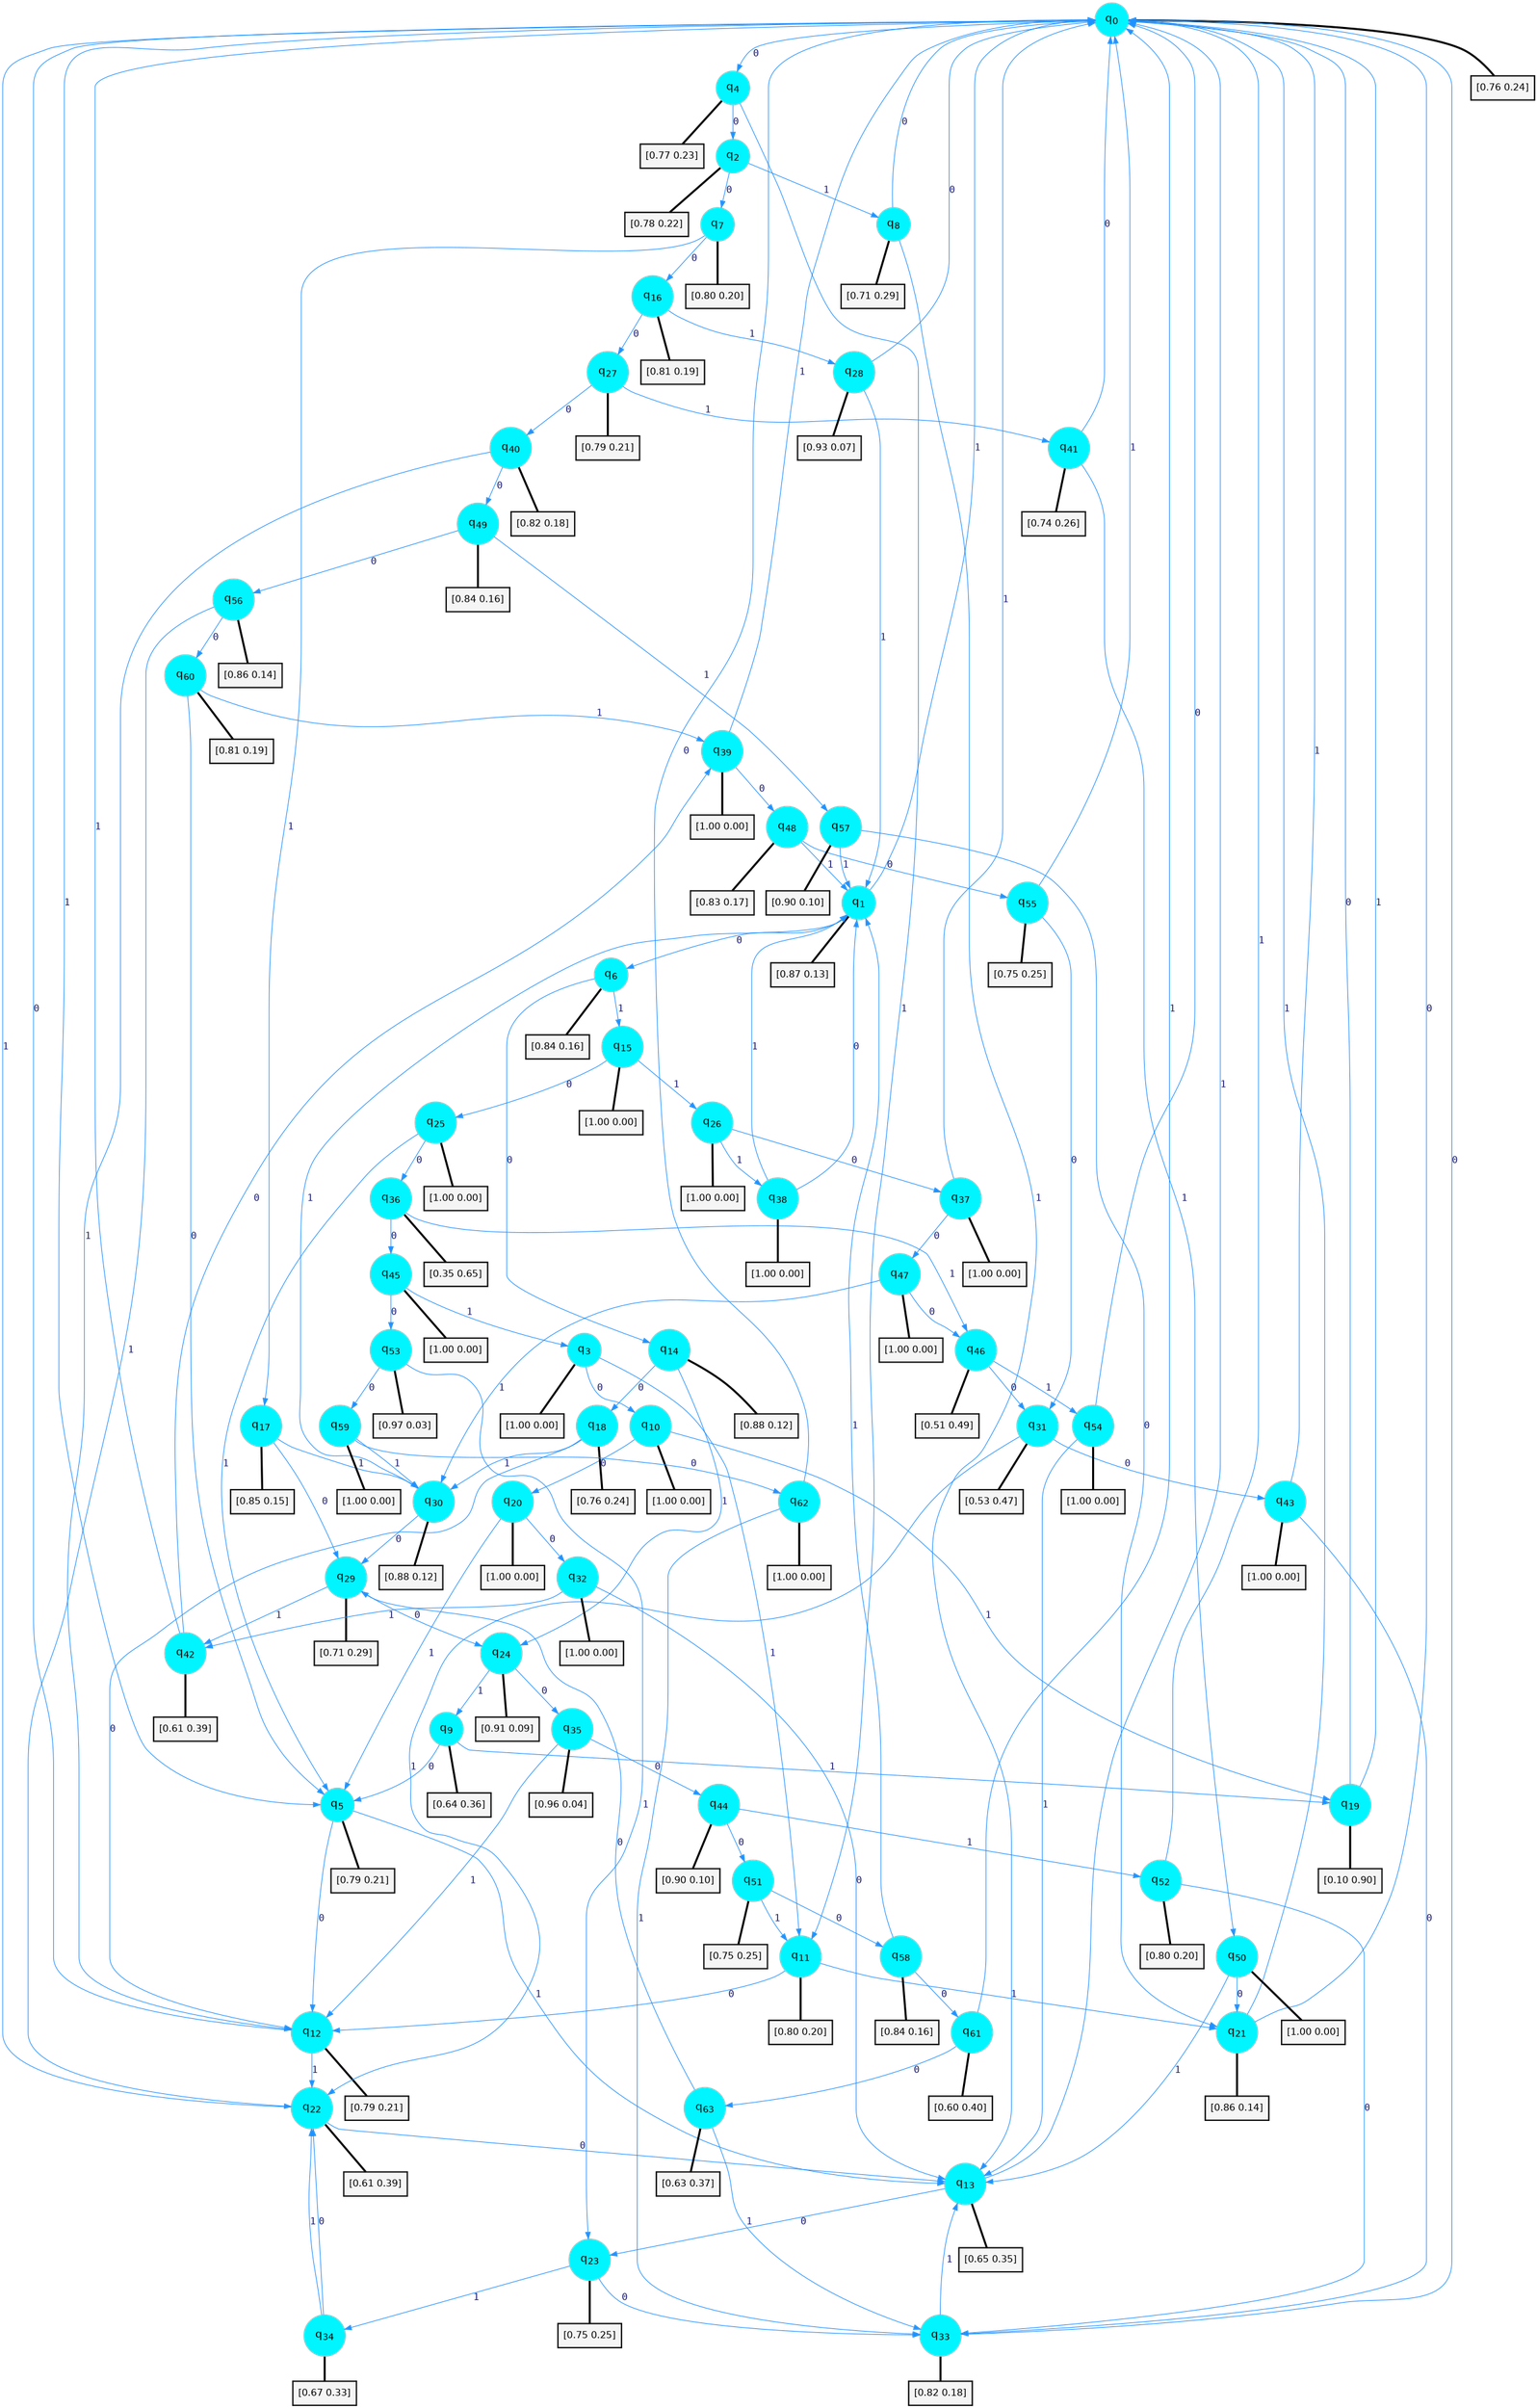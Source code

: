 digraph G {
graph [
bgcolor=transparent, dpi=300, rankdir=TD, size="40,25"];
node [
color=gray, fillcolor=turquoise1, fontcolor=black, fontname=Helvetica, fontsize=16, fontweight=bold, shape=circle, style=filled];
edge [
arrowsize=1, color=dodgerblue1, fontcolor=midnightblue, fontname=courier, fontweight=bold, penwidth=1, style=solid, weight=20];
0[label=<q<SUB>0</SUB>>];
1[label=<q<SUB>1</SUB>>];
2[label=<q<SUB>2</SUB>>];
3[label=<q<SUB>3</SUB>>];
4[label=<q<SUB>4</SUB>>];
5[label=<q<SUB>5</SUB>>];
6[label=<q<SUB>6</SUB>>];
7[label=<q<SUB>7</SUB>>];
8[label=<q<SUB>8</SUB>>];
9[label=<q<SUB>9</SUB>>];
10[label=<q<SUB>10</SUB>>];
11[label=<q<SUB>11</SUB>>];
12[label=<q<SUB>12</SUB>>];
13[label=<q<SUB>13</SUB>>];
14[label=<q<SUB>14</SUB>>];
15[label=<q<SUB>15</SUB>>];
16[label=<q<SUB>16</SUB>>];
17[label=<q<SUB>17</SUB>>];
18[label=<q<SUB>18</SUB>>];
19[label=<q<SUB>19</SUB>>];
20[label=<q<SUB>20</SUB>>];
21[label=<q<SUB>21</SUB>>];
22[label=<q<SUB>22</SUB>>];
23[label=<q<SUB>23</SUB>>];
24[label=<q<SUB>24</SUB>>];
25[label=<q<SUB>25</SUB>>];
26[label=<q<SUB>26</SUB>>];
27[label=<q<SUB>27</SUB>>];
28[label=<q<SUB>28</SUB>>];
29[label=<q<SUB>29</SUB>>];
30[label=<q<SUB>30</SUB>>];
31[label=<q<SUB>31</SUB>>];
32[label=<q<SUB>32</SUB>>];
33[label=<q<SUB>33</SUB>>];
34[label=<q<SUB>34</SUB>>];
35[label=<q<SUB>35</SUB>>];
36[label=<q<SUB>36</SUB>>];
37[label=<q<SUB>37</SUB>>];
38[label=<q<SUB>38</SUB>>];
39[label=<q<SUB>39</SUB>>];
40[label=<q<SUB>40</SUB>>];
41[label=<q<SUB>41</SUB>>];
42[label=<q<SUB>42</SUB>>];
43[label=<q<SUB>43</SUB>>];
44[label=<q<SUB>44</SUB>>];
45[label=<q<SUB>45</SUB>>];
46[label=<q<SUB>46</SUB>>];
47[label=<q<SUB>47</SUB>>];
48[label=<q<SUB>48</SUB>>];
49[label=<q<SUB>49</SUB>>];
50[label=<q<SUB>50</SUB>>];
51[label=<q<SUB>51</SUB>>];
52[label=<q<SUB>52</SUB>>];
53[label=<q<SUB>53</SUB>>];
54[label=<q<SUB>54</SUB>>];
55[label=<q<SUB>55</SUB>>];
56[label=<q<SUB>56</SUB>>];
57[label=<q<SUB>57</SUB>>];
58[label=<q<SUB>58</SUB>>];
59[label=<q<SUB>59</SUB>>];
60[label=<q<SUB>60</SUB>>];
61[label=<q<SUB>61</SUB>>];
62[label=<q<SUB>62</SUB>>];
63[label=<q<SUB>63</SUB>>];
64[label="[0.76 0.24]", shape=box,fontcolor=black, fontname=Helvetica, fontsize=14, penwidth=2, fillcolor=whitesmoke,color=black];
65[label="[0.87 0.13]", shape=box,fontcolor=black, fontname=Helvetica, fontsize=14, penwidth=2, fillcolor=whitesmoke,color=black];
66[label="[0.78 0.22]", shape=box,fontcolor=black, fontname=Helvetica, fontsize=14, penwidth=2, fillcolor=whitesmoke,color=black];
67[label="[1.00 0.00]", shape=box,fontcolor=black, fontname=Helvetica, fontsize=14, penwidth=2, fillcolor=whitesmoke,color=black];
68[label="[0.77 0.23]", shape=box,fontcolor=black, fontname=Helvetica, fontsize=14, penwidth=2, fillcolor=whitesmoke,color=black];
69[label="[0.79 0.21]", shape=box,fontcolor=black, fontname=Helvetica, fontsize=14, penwidth=2, fillcolor=whitesmoke,color=black];
70[label="[0.84 0.16]", shape=box,fontcolor=black, fontname=Helvetica, fontsize=14, penwidth=2, fillcolor=whitesmoke,color=black];
71[label="[0.80 0.20]", shape=box,fontcolor=black, fontname=Helvetica, fontsize=14, penwidth=2, fillcolor=whitesmoke,color=black];
72[label="[0.71 0.29]", shape=box,fontcolor=black, fontname=Helvetica, fontsize=14, penwidth=2, fillcolor=whitesmoke,color=black];
73[label="[0.64 0.36]", shape=box,fontcolor=black, fontname=Helvetica, fontsize=14, penwidth=2, fillcolor=whitesmoke,color=black];
74[label="[1.00 0.00]", shape=box,fontcolor=black, fontname=Helvetica, fontsize=14, penwidth=2, fillcolor=whitesmoke,color=black];
75[label="[0.80 0.20]", shape=box,fontcolor=black, fontname=Helvetica, fontsize=14, penwidth=2, fillcolor=whitesmoke,color=black];
76[label="[0.79 0.21]", shape=box,fontcolor=black, fontname=Helvetica, fontsize=14, penwidth=2, fillcolor=whitesmoke,color=black];
77[label="[0.65 0.35]", shape=box,fontcolor=black, fontname=Helvetica, fontsize=14, penwidth=2, fillcolor=whitesmoke,color=black];
78[label="[0.88 0.12]", shape=box,fontcolor=black, fontname=Helvetica, fontsize=14, penwidth=2, fillcolor=whitesmoke,color=black];
79[label="[1.00 0.00]", shape=box,fontcolor=black, fontname=Helvetica, fontsize=14, penwidth=2, fillcolor=whitesmoke,color=black];
80[label="[0.81 0.19]", shape=box,fontcolor=black, fontname=Helvetica, fontsize=14, penwidth=2, fillcolor=whitesmoke,color=black];
81[label="[0.85 0.15]", shape=box,fontcolor=black, fontname=Helvetica, fontsize=14, penwidth=2, fillcolor=whitesmoke,color=black];
82[label="[0.76 0.24]", shape=box,fontcolor=black, fontname=Helvetica, fontsize=14, penwidth=2, fillcolor=whitesmoke,color=black];
83[label="[0.10 0.90]", shape=box,fontcolor=black, fontname=Helvetica, fontsize=14, penwidth=2, fillcolor=whitesmoke,color=black];
84[label="[1.00 0.00]", shape=box,fontcolor=black, fontname=Helvetica, fontsize=14, penwidth=2, fillcolor=whitesmoke,color=black];
85[label="[0.86 0.14]", shape=box,fontcolor=black, fontname=Helvetica, fontsize=14, penwidth=2, fillcolor=whitesmoke,color=black];
86[label="[0.61 0.39]", shape=box,fontcolor=black, fontname=Helvetica, fontsize=14, penwidth=2, fillcolor=whitesmoke,color=black];
87[label="[0.75 0.25]", shape=box,fontcolor=black, fontname=Helvetica, fontsize=14, penwidth=2, fillcolor=whitesmoke,color=black];
88[label="[0.91 0.09]", shape=box,fontcolor=black, fontname=Helvetica, fontsize=14, penwidth=2, fillcolor=whitesmoke,color=black];
89[label="[1.00 0.00]", shape=box,fontcolor=black, fontname=Helvetica, fontsize=14, penwidth=2, fillcolor=whitesmoke,color=black];
90[label="[1.00 0.00]", shape=box,fontcolor=black, fontname=Helvetica, fontsize=14, penwidth=2, fillcolor=whitesmoke,color=black];
91[label="[0.79 0.21]", shape=box,fontcolor=black, fontname=Helvetica, fontsize=14, penwidth=2, fillcolor=whitesmoke,color=black];
92[label="[0.93 0.07]", shape=box,fontcolor=black, fontname=Helvetica, fontsize=14, penwidth=2, fillcolor=whitesmoke,color=black];
93[label="[0.71 0.29]", shape=box,fontcolor=black, fontname=Helvetica, fontsize=14, penwidth=2, fillcolor=whitesmoke,color=black];
94[label="[0.88 0.12]", shape=box,fontcolor=black, fontname=Helvetica, fontsize=14, penwidth=2, fillcolor=whitesmoke,color=black];
95[label="[0.53 0.47]", shape=box,fontcolor=black, fontname=Helvetica, fontsize=14, penwidth=2, fillcolor=whitesmoke,color=black];
96[label="[1.00 0.00]", shape=box,fontcolor=black, fontname=Helvetica, fontsize=14, penwidth=2, fillcolor=whitesmoke,color=black];
97[label="[0.82 0.18]", shape=box,fontcolor=black, fontname=Helvetica, fontsize=14, penwidth=2, fillcolor=whitesmoke,color=black];
98[label="[0.67 0.33]", shape=box,fontcolor=black, fontname=Helvetica, fontsize=14, penwidth=2, fillcolor=whitesmoke,color=black];
99[label="[0.96 0.04]", shape=box,fontcolor=black, fontname=Helvetica, fontsize=14, penwidth=2, fillcolor=whitesmoke,color=black];
100[label="[0.35 0.65]", shape=box,fontcolor=black, fontname=Helvetica, fontsize=14, penwidth=2, fillcolor=whitesmoke,color=black];
101[label="[1.00 0.00]", shape=box,fontcolor=black, fontname=Helvetica, fontsize=14, penwidth=2, fillcolor=whitesmoke,color=black];
102[label="[1.00 0.00]", shape=box,fontcolor=black, fontname=Helvetica, fontsize=14, penwidth=2, fillcolor=whitesmoke,color=black];
103[label="[1.00 0.00]", shape=box,fontcolor=black, fontname=Helvetica, fontsize=14, penwidth=2, fillcolor=whitesmoke,color=black];
104[label="[0.82 0.18]", shape=box,fontcolor=black, fontname=Helvetica, fontsize=14, penwidth=2, fillcolor=whitesmoke,color=black];
105[label="[0.74 0.26]", shape=box,fontcolor=black, fontname=Helvetica, fontsize=14, penwidth=2, fillcolor=whitesmoke,color=black];
106[label="[0.61 0.39]", shape=box,fontcolor=black, fontname=Helvetica, fontsize=14, penwidth=2, fillcolor=whitesmoke,color=black];
107[label="[1.00 0.00]", shape=box,fontcolor=black, fontname=Helvetica, fontsize=14, penwidth=2, fillcolor=whitesmoke,color=black];
108[label="[0.90 0.10]", shape=box,fontcolor=black, fontname=Helvetica, fontsize=14, penwidth=2, fillcolor=whitesmoke,color=black];
109[label="[1.00 0.00]", shape=box,fontcolor=black, fontname=Helvetica, fontsize=14, penwidth=2, fillcolor=whitesmoke,color=black];
110[label="[0.51 0.49]", shape=box,fontcolor=black, fontname=Helvetica, fontsize=14, penwidth=2, fillcolor=whitesmoke,color=black];
111[label="[1.00 0.00]", shape=box,fontcolor=black, fontname=Helvetica, fontsize=14, penwidth=2, fillcolor=whitesmoke,color=black];
112[label="[0.83 0.17]", shape=box,fontcolor=black, fontname=Helvetica, fontsize=14, penwidth=2, fillcolor=whitesmoke,color=black];
113[label="[0.84 0.16]", shape=box,fontcolor=black, fontname=Helvetica, fontsize=14, penwidth=2, fillcolor=whitesmoke,color=black];
114[label="[1.00 0.00]", shape=box,fontcolor=black, fontname=Helvetica, fontsize=14, penwidth=2, fillcolor=whitesmoke,color=black];
115[label="[0.75 0.25]", shape=box,fontcolor=black, fontname=Helvetica, fontsize=14, penwidth=2, fillcolor=whitesmoke,color=black];
116[label="[0.80 0.20]", shape=box,fontcolor=black, fontname=Helvetica, fontsize=14, penwidth=2, fillcolor=whitesmoke,color=black];
117[label="[0.97 0.03]", shape=box,fontcolor=black, fontname=Helvetica, fontsize=14, penwidth=2, fillcolor=whitesmoke,color=black];
118[label="[1.00 0.00]", shape=box,fontcolor=black, fontname=Helvetica, fontsize=14, penwidth=2, fillcolor=whitesmoke,color=black];
119[label="[0.75 0.25]", shape=box,fontcolor=black, fontname=Helvetica, fontsize=14, penwidth=2, fillcolor=whitesmoke,color=black];
120[label="[0.86 0.14]", shape=box,fontcolor=black, fontname=Helvetica, fontsize=14, penwidth=2, fillcolor=whitesmoke,color=black];
121[label="[0.90 0.10]", shape=box,fontcolor=black, fontname=Helvetica, fontsize=14, penwidth=2, fillcolor=whitesmoke,color=black];
122[label="[0.84 0.16]", shape=box,fontcolor=black, fontname=Helvetica, fontsize=14, penwidth=2, fillcolor=whitesmoke,color=black];
123[label="[1.00 0.00]", shape=box,fontcolor=black, fontname=Helvetica, fontsize=14, penwidth=2, fillcolor=whitesmoke,color=black];
124[label="[0.81 0.19]", shape=box,fontcolor=black, fontname=Helvetica, fontsize=14, penwidth=2, fillcolor=whitesmoke,color=black];
125[label="[0.60 0.40]", shape=box,fontcolor=black, fontname=Helvetica, fontsize=14, penwidth=2, fillcolor=whitesmoke,color=black];
126[label="[1.00 0.00]", shape=box,fontcolor=black, fontname=Helvetica, fontsize=14, penwidth=2, fillcolor=whitesmoke,color=black];
127[label="[0.63 0.37]", shape=box,fontcolor=black, fontname=Helvetica, fontsize=14, penwidth=2, fillcolor=whitesmoke,color=black];
0->4 [label=0];
0->5 [label=1];
0->64 [arrowhead=none, penwidth=3,color=black];
1->6 [label=0];
1->0 [label=1];
1->65 [arrowhead=none, penwidth=3,color=black];
2->7 [label=0];
2->8 [label=1];
2->66 [arrowhead=none, penwidth=3,color=black];
3->10 [label=0];
3->11 [label=1];
3->67 [arrowhead=none, penwidth=3,color=black];
4->2 [label=0];
4->11 [label=1];
4->68 [arrowhead=none, penwidth=3,color=black];
5->12 [label=0];
5->13 [label=1];
5->69 [arrowhead=none, penwidth=3,color=black];
6->14 [label=0];
6->15 [label=1];
6->70 [arrowhead=none, penwidth=3,color=black];
7->16 [label=0];
7->17 [label=1];
7->71 [arrowhead=none, penwidth=3,color=black];
8->0 [label=0];
8->13 [label=1];
8->72 [arrowhead=none, penwidth=3,color=black];
9->5 [label=0];
9->19 [label=1];
9->73 [arrowhead=none, penwidth=3,color=black];
10->20 [label=0];
10->19 [label=1];
10->74 [arrowhead=none, penwidth=3,color=black];
11->12 [label=0];
11->21 [label=1];
11->75 [arrowhead=none, penwidth=3,color=black];
12->0 [label=0];
12->22 [label=1];
12->76 [arrowhead=none, penwidth=3,color=black];
13->23 [label=0];
13->0 [label=1];
13->77 [arrowhead=none, penwidth=3,color=black];
14->18 [label=0];
14->24 [label=1];
14->78 [arrowhead=none, penwidth=3,color=black];
15->25 [label=0];
15->26 [label=1];
15->79 [arrowhead=none, penwidth=3,color=black];
16->27 [label=0];
16->28 [label=1];
16->80 [arrowhead=none, penwidth=3,color=black];
17->29 [label=0];
17->30 [label=1];
17->81 [arrowhead=none, penwidth=3,color=black];
18->12 [label=0];
18->30 [label=1];
18->82 [arrowhead=none, penwidth=3,color=black];
19->0 [label=0];
19->0 [label=1];
19->83 [arrowhead=none, penwidth=3,color=black];
20->32 [label=0];
20->5 [label=1];
20->84 [arrowhead=none, penwidth=3,color=black];
21->0 [label=0];
21->0 [label=1];
21->85 [arrowhead=none, penwidth=3,color=black];
22->13 [label=0];
22->0 [label=1];
22->86 [arrowhead=none, penwidth=3,color=black];
23->33 [label=0];
23->34 [label=1];
23->87 [arrowhead=none, penwidth=3,color=black];
24->35 [label=0];
24->9 [label=1];
24->88 [arrowhead=none, penwidth=3,color=black];
25->36 [label=0];
25->5 [label=1];
25->89 [arrowhead=none, penwidth=3,color=black];
26->37 [label=0];
26->38 [label=1];
26->90 [arrowhead=none, penwidth=3,color=black];
27->40 [label=0];
27->41 [label=1];
27->91 [arrowhead=none, penwidth=3,color=black];
28->0 [label=0];
28->1 [label=1];
28->92 [arrowhead=none, penwidth=3,color=black];
29->24 [label=0];
29->42 [label=1];
29->93 [arrowhead=none, penwidth=3,color=black];
30->29 [label=0];
30->1 [label=1];
30->94 [arrowhead=none, penwidth=3,color=black];
31->43 [label=0];
31->22 [label=1];
31->95 [arrowhead=none, penwidth=3,color=black];
32->13 [label=0];
32->42 [label=1];
32->96 [arrowhead=none, penwidth=3,color=black];
33->0 [label=0];
33->13 [label=1];
33->97 [arrowhead=none, penwidth=3,color=black];
34->22 [label=0];
34->22 [label=1];
34->98 [arrowhead=none, penwidth=3,color=black];
35->44 [label=0];
35->12 [label=1];
35->99 [arrowhead=none, penwidth=3,color=black];
36->45 [label=0];
36->46 [label=1];
36->100 [arrowhead=none, penwidth=3,color=black];
37->47 [label=0];
37->0 [label=1];
37->101 [arrowhead=none, penwidth=3,color=black];
38->1 [label=0];
38->1 [label=1];
38->102 [arrowhead=none, penwidth=3,color=black];
39->48 [label=0];
39->0 [label=1];
39->103 [arrowhead=none, penwidth=3,color=black];
40->49 [label=0];
40->12 [label=1];
40->104 [arrowhead=none, penwidth=3,color=black];
41->0 [label=0];
41->50 [label=1];
41->105 [arrowhead=none, penwidth=3,color=black];
42->39 [label=0];
42->0 [label=1];
42->106 [arrowhead=none, penwidth=3,color=black];
43->33 [label=0];
43->0 [label=1];
43->107 [arrowhead=none, penwidth=3,color=black];
44->51 [label=0];
44->52 [label=1];
44->108 [arrowhead=none, penwidth=3,color=black];
45->53 [label=0];
45->3 [label=1];
45->109 [arrowhead=none, penwidth=3,color=black];
46->31 [label=0];
46->54 [label=1];
46->110 [arrowhead=none, penwidth=3,color=black];
47->46 [label=0];
47->30 [label=1];
47->111 [arrowhead=none, penwidth=3,color=black];
48->55 [label=0];
48->1 [label=1];
48->112 [arrowhead=none, penwidth=3,color=black];
49->56 [label=0];
49->57 [label=1];
49->113 [arrowhead=none, penwidth=3,color=black];
50->21 [label=0];
50->13 [label=1];
50->114 [arrowhead=none, penwidth=3,color=black];
51->58 [label=0];
51->11 [label=1];
51->115 [arrowhead=none, penwidth=3,color=black];
52->33 [label=0];
52->0 [label=1];
52->116 [arrowhead=none, penwidth=3,color=black];
53->59 [label=0];
53->23 [label=1];
53->117 [arrowhead=none, penwidth=3,color=black];
54->0 [label=0];
54->13 [label=1];
54->118 [arrowhead=none, penwidth=3,color=black];
55->31 [label=0];
55->0 [label=1];
55->119 [arrowhead=none, penwidth=3,color=black];
56->60 [label=0];
56->22 [label=1];
56->120 [arrowhead=none, penwidth=3,color=black];
57->21 [label=0];
57->1 [label=1];
57->121 [arrowhead=none, penwidth=3,color=black];
58->61 [label=0];
58->1 [label=1];
58->122 [arrowhead=none, penwidth=3,color=black];
59->62 [label=0];
59->30 [label=1];
59->123 [arrowhead=none, penwidth=3,color=black];
60->5 [label=0];
60->39 [label=1];
60->124 [arrowhead=none, penwidth=3,color=black];
61->63 [label=0];
61->0 [label=1];
61->125 [arrowhead=none, penwidth=3,color=black];
62->0 [label=0];
62->33 [label=1];
62->126 [arrowhead=none, penwidth=3,color=black];
63->29 [label=0];
63->33 [label=1];
63->127 [arrowhead=none, penwidth=3,color=black];
}
